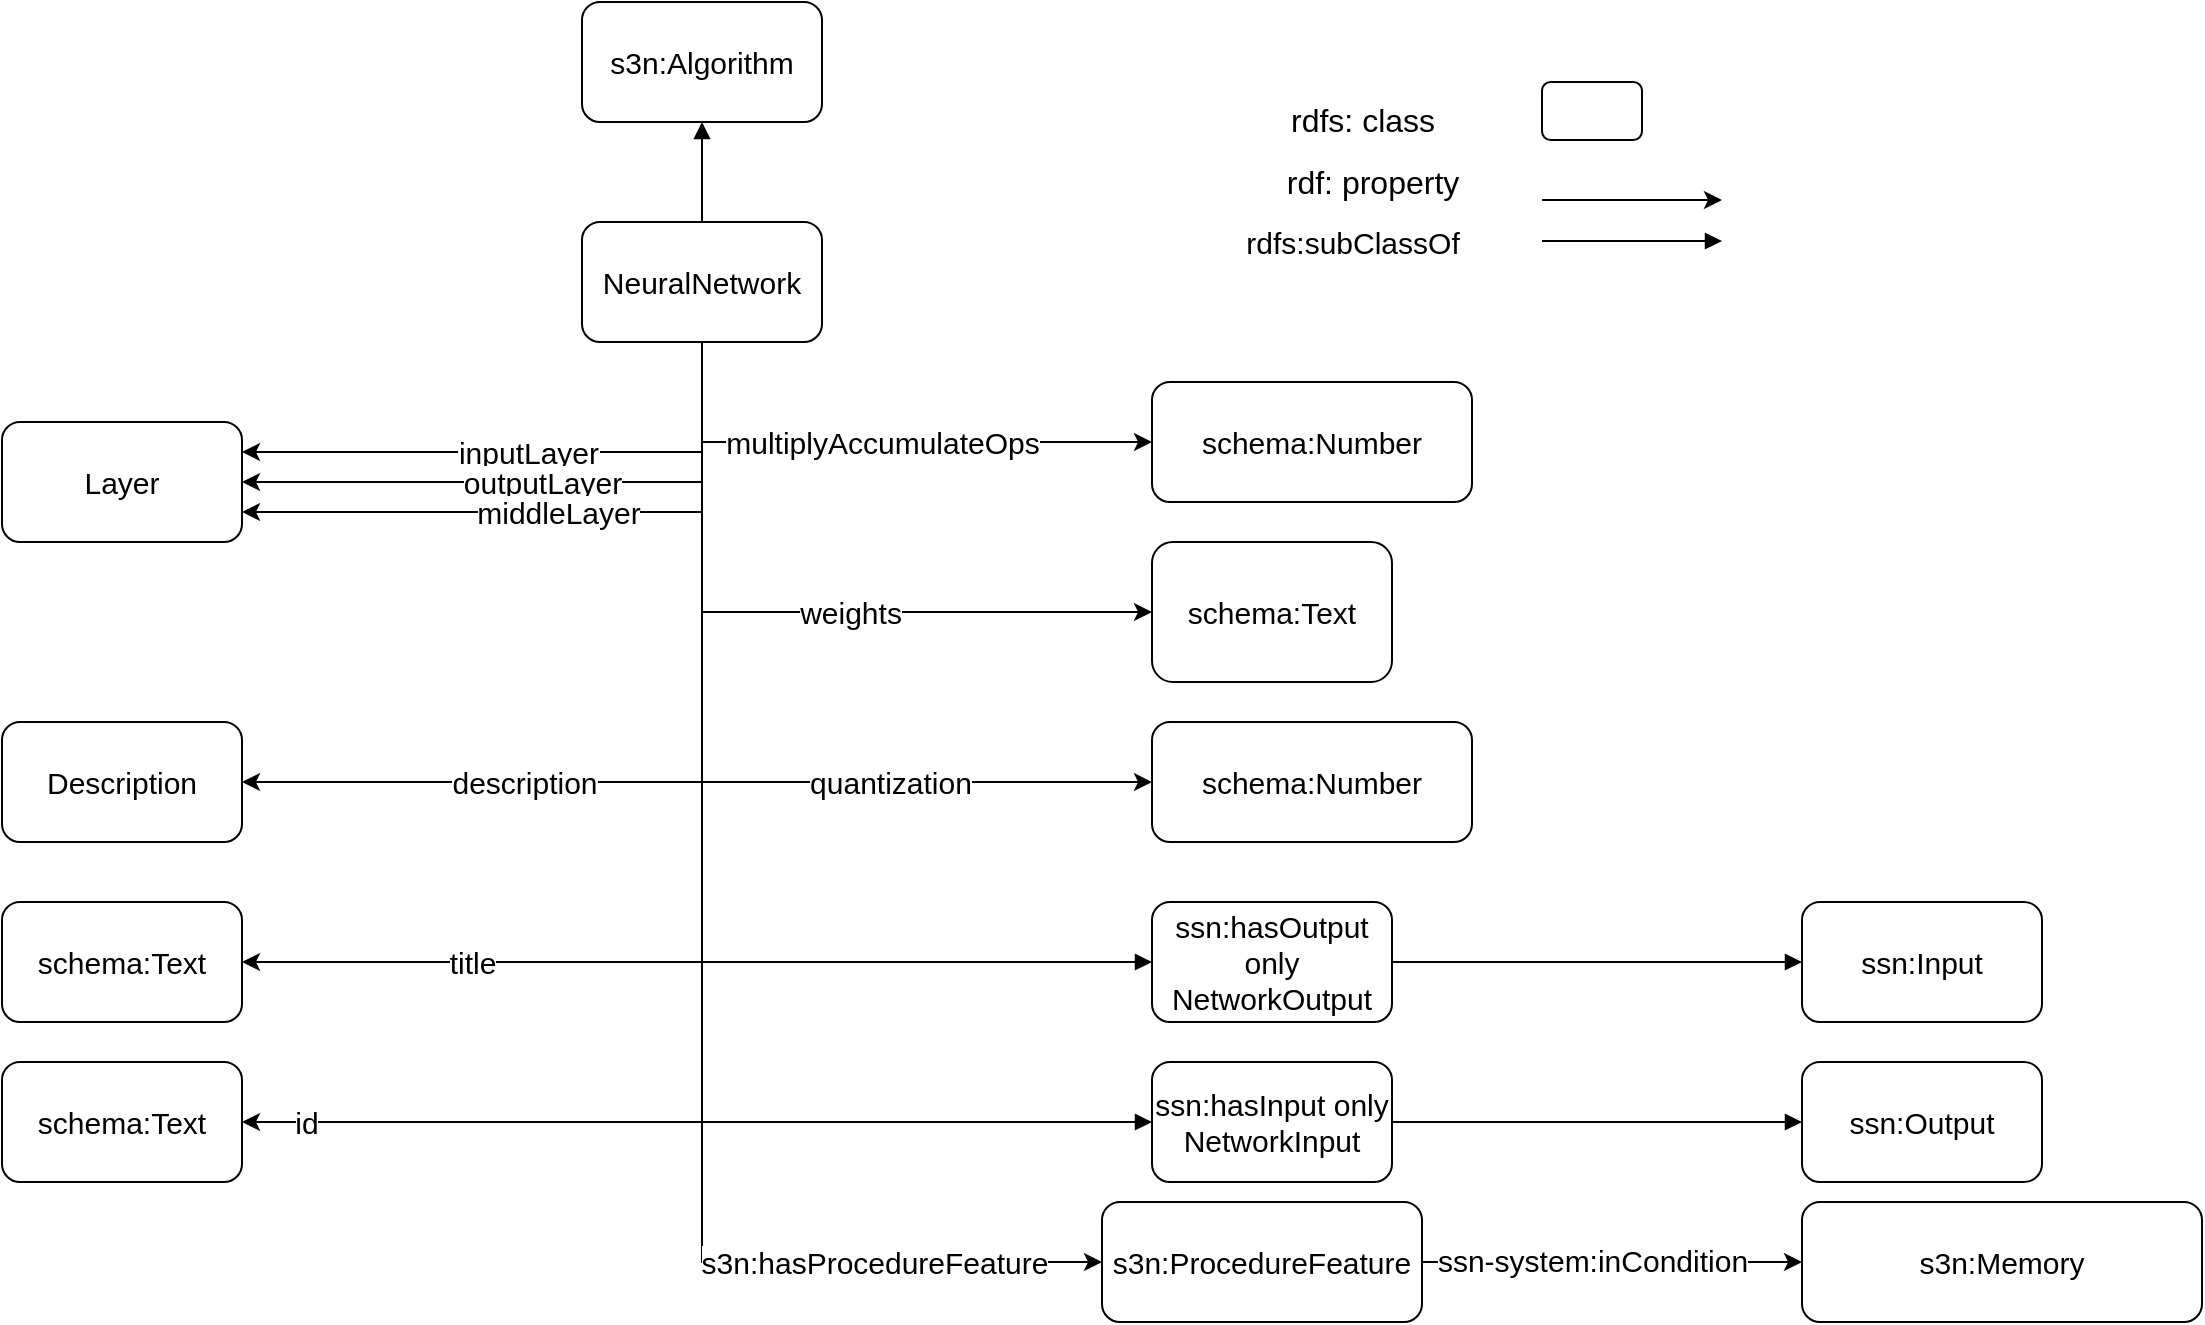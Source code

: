 <mxfile version="14.6.12" type="github">
  <diagram id="LXL1NXqvXz7W8JA6Dsug" name="Page-1">
    <mxGraphModel dx="1310" dy="672" grid="1" gridSize="10" guides="1" tooltips="1" connect="1" arrows="1" fold="1" page="0" pageScale="1" pageWidth="850" pageHeight="1100" math="0" shadow="0">
      <root>
        <mxCell id="0" />
        <mxCell id="1" parent="0" />
        <mxCell id="jss7JCfpPxiry4sK2nVC-1" value="s3n:Algorithm" style="rounded=1;whiteSpace=wrap;html=1;fontSize=15;" vertex="1" parent="1">
          <mxGeometry x="290" y="180" width="120" height="60" as="geometry" />
        </mxCell>
        <mxCell id="jss7JCfpPxiry4sK2nVC-13" value="title" style="edgeStyle=orthogonalEdgeStyle;rounded=0;orthogonalLoop=1;jettySize=auto;html=1;exitX=0.5;exitY=1;exitDx=0;exitDy=0;entryX=1;entryY=0.5;entryDx=0;entryDy=0;fontSize=15;" edge="1" parent="1" source="jss7JCfpPxiry4sK2nVC-2" target="jss7JCfpPxiry4sK2nVC-33">
          <mxGeometry x="0.579" relative="1" as="geometry">
            <mxPoint x="140" y="700" as="targetPoint" />
            <Array as="points">
              <mxPoint x="350" y="660" />
            </Array>
            <mxPoint x="1" as="offset" />
          </mxGeometry>
        </mxCell>
        <mxCell id="jss7JCfpPxiry4sK2nVC-15" value="id" style="edgeStyle=orthogonalEdgeStyle;rounded=0;orthogonalLoop=1;jettySize=auto;html=1;exitX=0.5;exitY=1;exitDx=0;exitDy=0;entryX=1;entryY=0.5;entryDx=0;entryDy=0;fontSize=15;" edge="1" parent="1" source="jss7JCfpPxiry4sK2nVC-2" target="jss7JCfpPxiry4sK2nVC-34">
          <mxGeometry x="0.897" relative="1" as="geometry">
            <mxPoint x="350" y="730" as="targetPoint" />
            <mxPoint as="offset" />
          </mxGeometry>
        </mxCell>
        <mxCell id="jss7JCfpPxiry4sK2nVC-16" value="weights" style="edgeStyle=orthogonalEdgeStyle;rounded=0;orthogonalLoop=1;jettySize=auto;html=1;exitX=0.5;exitY=1;exitDx=0;exitDy=0;entryX=0;entryY=0.5;entryDx=0;entryDy=0;fontSize=15;" edge="1" parent="1" source="jss7JCfpPxiry4sK2nVC-2" target="jss7JCfpPxiry4sK2nVC-3">
          <mxGeometry x="0.162" relative="1" as="geometry">
            <mxPoint x="810.0" y="500" as="targetPoint" />
            <mxPoint as="offset" />
          </mxGeometry>
        </mxCell>
        <mxCell id="jss7JCfpPxiry4sK2nVC-20" value="inputLayer" style="edgeStyle=orthogonalEdgeStyle;rounded=0;orthogonalLoop=1;jettySize=auto;html=1;exitX=0.5;exitY=1;exitDx=0;exitDy=0;entryX=1;entryY=0.25;entryDx=0;entryDy=0;fontSize=15;" edge="1" parent="1" source="jss7JCfpPxiry4sK2nVC-2" target="jss7JCfpPxiry4sK2nVC-19">
          <mxGeometry relative="1" as="geometry" />
        </mxCell>
        <mxCell id="jss7JCfpPxiry4sK2nVC-23" value="outputLayer" style="edgeStyle=orthogonalEdgeStyle;rounded=0;orthogonalLoop=1;jettySize=auto;html=1;exitX=0.5;exitY=1;exitDx=0;exitDy=0;entryX=1;entryY=0.5;entryDx=0;entryDy=0;fontSize=15;" edge="1" parent="1" source="jss7JCfpPxiry4sK2nVC-2" target="jss7JCfpPxiry4sK2nVC-19">
          <mxGeometry relative="1" as="geometry">
            <mxPoint x="40" y="390" as="targetPoint" />
          </mxGeometry>
        </mxCell>
        <mxCell id="jss7JCfpPxiry4sK2nVC-24" value="middleLayer" style="edgeStyle=orthogonalEdgeStyle;rounded=0;orthogonalLoop=1;jettySize=auto;html=1;exitX=0.5;exitY=1;exitDx=0;exitDy=0;entryX=1;entryY=0.75;entryDx=0;entryDy=0;fontSize=15;" edge="1" parent="1" source="jss7JCfpPxiry4sK2nVC-2" target="jss7JCfpPxiry4sK2nVC-19">
          <mxGeometry relative="1" as="geometry" />
        </mxCell>
        <mxCell id="jss7JCfpPxiry4sK2nVC-27" value="" style="edgeStyle=orthogonalEdgeStyle;rounded=0;orthogonalLoop=1;jettySize=auto;html=1;exitX=0.5;exitY=1;exitDx=0;exitDy=0;entryX=0;entryY=0.5;entryDx=0;entryDy=0;fontSize=15;endArrow=block;endFill=1;" edge="1" parent="1" source="jss7JCfpPxiry4sK2nVC-2" target="jss7JCfpPxiry4sK2nVC-43">
          <mxGeometry x="0.6" relative="1" as="geometry">
            <mxPoint as="offset" />
          </mxGeometry>
        </mxCell>
        <mxCell id="jss7JCfpPxiry4sK2nVC-28" value="" style="edgeStyle=orthogonalEdgeStyle;rounded=0;orthogonalLoop=1;jettySize=auto;html=1;exitX=0.5;exitY=1;exitDx=0;exitDy=0;entryX=0;entryY=0.5;entryDx=0;entryDy=0;fontSize=15;endArrow=block;endFill=1;" edge="1" parent="1" source="jss7JCfpPxiry4sK2nVC-2" target="jss7JCfpPxiry4sK2nVC-42">
          <mxGeometry x="0.515" relative="1" as="geometry">
            <mxPoint as="offset" />
          </mxGeometry>
        </mxCell>
        <mxCell id="jss7JCfpPxiry4sK2nVC-37" value="description" style="edgeStyle=orthogonalEdgeStyle;rounded=0;orthogonalLoop=1;jettySize=auto;html=1;exitX=0.5;exitY=1;exitDx=0;exitDy=0;entryX=1;entryY=0.5;entryDx=0;entryDy=0;fontSize=15;" edge="1" parent="1" source="jss7JCfpPxiry4sK2nVC-2" target="jss7JCfpPxiry4sK2nVC-36">
          <mxGeometry x="0.381" relative="1" as="geometry">
            <mxPoint x="1" as="offset" />
          </mxGeometry>
        </mxCell>
        <mxCell id="jss7JCfpPxiry4sK2nVC-38" value="multiplyAccumulateOps" style="edgeStyle=orthogonalEdgeStyle;rounded=0;orthogonalLoop=1;jettySize=auto;html=1;exitX=0.5;exitY=1;exitDx=0;exitDy=0;entryX=0;entryY=0.5;entryDx=0;entryDy=0;fontSize=15;" edge="1" parent="1" source="jss7JCfpPxiry4sK2nVC-2" target="jss7JCfpPxiry4sK2nVC-30">
          <mxGeometry x="0.018" relative="1" as="geometry">
            <mxPoint as="offset" />
          </mxGeometry>
        </mxCell>
        <mxCell id="jss7JCfpPxiry4sK2nVC-40" value="quantization" style="edgeStyle=orthogonalEdgeStyle;rounded=0;orthogonalLoop=1;jettySize=auto;html=1;exitX=0.5;exitY=1;exitDx=0;exitDy=0;entryX=0;entryY=0.5;entryDx=0;entryDy=0;fontSize=15;" edge="1" parent="1" source="jss7JCfpPxiry4sK2nVC-2" target="jss7JCfpPxiry4sK2nVC-32">
          <mxGeometry x="0.412" relative="1" as="geometry">
            <mxPoint as="offset" />
          </mxGeometry>
        </mxCell>
        <mxCell id="jss7JCfpPxiry4sK2nVC-59" value="s3n:hasProcedureFeature" style="edgeStyle=orthogonalEdgeStyle;rounded=0;orthogonalLoop=1;jettySize=auto;html=1;exitX=0.5;exitY=1;exitDx=0;exitDy=0;fontSize=15;endArrow=classic;endFill=1;entryX=0;entryY=0.5;entryDx=0;entryDy=0;" edge="1" parent="1" source="jss7JCfpPxiry4sK2nVC-2" target="jss7JCfpPxiry4sK2nVC-58">
          <mxGeometry x="0.654" relative="1" as="geometry">
            <mxPoint x="480" y="810" as="targetPoint" />
            <mxPoint as="offset" />
          </mxGeometry>
        </mxCell>
        <mxCell id="jss7JCfpPxiry4sK2nVC-66" style="edgeStyle=orthogonalEdgeStyle;rounded=0;orthogonalLoop=1;jettySize=auto;html=1;exitX=0.5;exitY=0;exitDx=0;exitDy=0;entryX=0.5;entryY=1;entryDx=0;entryDy=0;fontSize=15;endArrow=block;endFill=1;" edge="1" parent="1" source="jss7JCfpPxiry4sK2nVC-2" target="jss7JCfpPxiry4sK2nVC-1">
          <mxGeometry relative="1" as="geometry" />
        </mxCell>
        <mxCell id="jss7JCfpPxiry4sK2nVC-2" value="NeuralNetwork" style="rounded=1;whiteSpace=wrap;html=1;fontSize=15;" vertex="1" parent="1">
          <mxGeometry x="290" y="290" width="120" height="60" as="geometry" />
        </mxCell>
        <mxCell id="jss7JCfpPxiry4sK2nVC-3" value="schema:Text" style="rounded=1;whiteSpace=wrap;html=1;fontSize=15;" vertex="1" parent="1">
          <mxGeometry x="575" y="450" width="120" height="70" as="geometry" />
        </mxCell>
        <mxCell id="jss7JCfpPxiry4sK2nVC-17" value="ssn:Output" style="rounded=1;whiteSpace=wrap;html=1;fontSize=15;" vertex="1" parent="1">
          <mxGeometry x="900" y="710" width="120" height="60" as="geometry" />
        </mxCell>
        <mxCell id="jss7JCfpPxiry4sK2nVC-18" value="ssn:Input" style="rounded=1;whiteSpace=wrap;html=1;fontSize=15;" vertex="1" parent="1">
          <mxGeometry x="900" y="630" width="120" height="60" as="geometry" />
        </mxCell>
        <mxCell id="jss7JCfpPxiry4sK2nVC-19" value="Layer" style="rounded=1;whiteSpace=wrap;html=1;fontSize=15;" vertex="1" parent="1">
          <mxGeometry y="390" width="120" height="60" as="geometry" />
        </mxCell>
        <mxCell id="jss7JCfpPxiry4sK2nVC-30" value="schema:Number" style="rounded=1;whiteSpace=wrap;html=1;fontSize=15;" vertex="1" parent="1">
          <mxGeometry x="575" y="370" width="160" height="60" as="geometry" />
        </mxCell>
        <mxCell id="jss7JCfpPxiry4sK2nVC-32" value="schema:Number" style="rounded=1;whiteSpace=wrap;html=1;fontSize=15;" vertex="1" parent="1">
          <mxGeometry x="575" y="540" width="160" height="60" as="geometry" />
        </mxCell>
        <mxCell id="jss7JCfpPxiry4sK2nVC-33" value="schema:Text" style="rounded=1;whiteSpace=wrap;html=1;fontSize=15;" vertex="1" parent="1">
          <mxGeometry y="630" width="120" height="60" as="geometry" />
        </mxCell>
        <mxCell id="jss7JCfpPxiry4sK2nVC-34" value="schema:Text" style="rounded=1;whiteSpace=wrap;html=1;fontSize=15;" vertex="1" parent="1">
          <mxGeometry y="710" width="120" height="60" as="geometry" />
        </mxCell>
        <mxCell id="jss7JCfpPxiry4sK2nVC-36" value="Description" style="rounded=1;whiteSpace=wrap;html=1;fontSize=15;" vertex="1" parent="1">
          <mxGeometry y="540" width="120" height="60" as="geometry" />
        </mxCell>
        <mxCell id="jss7JCfpPxiry4sK2nVC-39" style="edgeStyle=orthogonalEdgeStyle;rounded=0;orthogonalLoop=1;jettySize=auto;html=1;exitX=0.5;exitY=1;exitDx=0;exitDy=0;fontSize=15;" edge="1" parent="1" source="jss7JCfpPxiry4sK2nVC-17" target="jss7JCfpPxiry4sK2nVC-17">
          <mxGeometry relative="1" as="geometry" />
        </mxCell>
        <mxCell id="jss7JCfpPxiry4sK2nVC-42" value="ssn:hasOutput only NetworkOutput" style="rounded=1;whiteSpace=wrap;html=1;fontSize=15;" vertex="1" parent="1">
          <mxGeometry x="575" y="630" width="120" height="60" as="geometry" />
        </mxCell>
        <mxCell id="jss7JCfpPxiry4sK2nVC-43" value="ssn:hasInput only NetworkInput" style="rounded=1;whiteSpace=wrap;html=1;fontSize=15;" vertex="1" parent="1">
          <mxGeometry x="575" y="710" width="120" height="60" as="geometry" />
        </mxCell>
        <mxCell id="jss7JCfpPxiry4sK2nVC-50" value="" style="rounded=1;whiteSpace=wrap;html=1;fontSize=16;" vertex="1" parent="1">
          <mxGeometry x="770" y="220" width="50" height="29" as="geometry" />
        </mxCell>
        <mxCell id="jss7JCfpPxiry4sK2nVC-51" value="rdfs: class" style="text;html=1;align=center;verticalAlign=middle;resizable=0;points=[];autosize=1;strokeColor=none;fontSize=16;" vertex="1" parent="1">
          <mxGeometry x="635" y="229" width="90" height="20" as="geometry" />
        </mxCell>
        <mxCell id="jss7JCfpPxiry4sK2nVC-52" value="rdf: property" style="text;html=1;align=center;verticalAlign=middle;resizable=0;points=[];autosize=1;strokeColor=none;fontSize=16;" vertex="1" parent="1">
          <mxGeometry x="635" y="260" width="100" height="20" as="geometry" />
        </mxCell>
        <mxCell id="jss7JCfpPxiry4sK2nVC-53" value="" style="endArrow=classic;html=1;fontSize=16;" edge="1" parent="1">
          <mxGeometry width="50" height="50" relative="1" as="geometry">
            <mxPoint x="770" y="279" as="sourcePoint" />
            <mxPoint x="860" y="279" as="targetPoint" />
          </mxGeometry>
        </mxCell>
        <mxCell id="jss7JCfpPxiry4sK2nVC-55" value="" style="endArrow=block;html=1;fontSize=16;endFill=1;" edge="1" parent="1">
          <mxGeometry width="50" height="50" relative="1" as="geometry">
            <mxPoint x="770" y="299.5" as="sourcePoint" />
            <mxPoint x="860" y="299.5" as="targetPoint" />
          </mxGeometry>
        </mxCell>
        <mxCell id="jss7JCfpPxiry4sK2nVC-56" value="" style="endArrow=block;html=1;fontSize=16;endFill=1;exitX=1;exitY=0.5;exitDx=0;exitDy=0;" edge="1" parent="1" source="jss7JCfpPxiry4sK2nVC-42" target="jss7JCfpPxiry4sK2nVC-18">
          <mxGeometry width="50" height="50" relative="1" as="geometry">
            <mxPoint x="700" y="659.5" as="sourcePoint" />
            <mxPoint x="790" y="659.5" as="targetPoint" />
          </mxGeometry>
        </mxCell>
        <mxCell id="jss7JCfpPxiry4sK2nVC-63" value="&lt;br&gt;ssn-system:inCondition" style="edgeStyle=orthogonalEdgeStyle;rounded=0;orthogonalLoop=1;jettySize=auto;html=1;exitX=1;exitY=0.5;exitDx=0;exitDy=0;entryX=0;entryY=0.5;entryDx=0;entryDy=0;fontSize=15;endArrow=classic;endFill=1;" edge="1" parent="1" source="jss7JCfpPxiry4sK2nVC-58" target="jss7JCfpPxiry4sK2nVC-60">
          <mxGeometry x="-0.106" y="10" relative="1" as="geometry">
            <mxPoint as="offset" />
          </mxGeometry>
        </mxCell>
        <mxCell id="jss7JCfpPxiry4sK2nVC-58" value="s3n:ProcedureFeature" style="rounded=1;whiteSpace=wrap;html=1;fontSize=15;" vertex="1" parent="1">
          <mxGeometry x="550" y="780" width="160" height="60" as="geometry" />
        </mxCell>
        <mxCell id="jss7JCfpPxiry4sK2nVC-60" value="s3n:Memory" style="rounded=1;whiteSpace=wrap;html=1;fontSize=15;" vertex="1" parent="1">
          <mxGeometry x="900" y="780" width="200" height="60" as="geometry" />
        </mxCell>
        <mxCell id="jss7JCfpPxiry4sK2nVC-64" value="" style="endArrow=block;html=1;fontSize=16;endFill=1;exitX=1;exitY=0.5;exitDx=0;exitDy=0;entryX=0;entryY=0.5;entryDx=0;entryDy=0;" edge="1" parent="1" source="jss7JCfpPxiry4sK2nVC-43" target="jss7JCfpPxiry4sK2nVC-17">
          <mxGeometry width="50" height="50" relative="1" as="geometry">
            <mxPoint x="705" y="670" as="sourcePoint" />
            <mxPoint x="910" y="670" as="targetPoint" />
          </mxGeometry>
        </mxCell>
        <mxCell id="jss7JCfpPxiry4sK2nVC-67" value="rdfs:subClassOf" style="text;html=1;align=center;verticalAlign=middle;resizable=0;points=[];autosize=1;strokeColor=none;fontSize=15;" vertex="1" parent="1">
          <mxGeometry x="615" y="290" width="120" height="20" as="geometry" />
        </mxCell>
      </root>
    </mxGraphModel>
  </diagram>
</mxfile>
